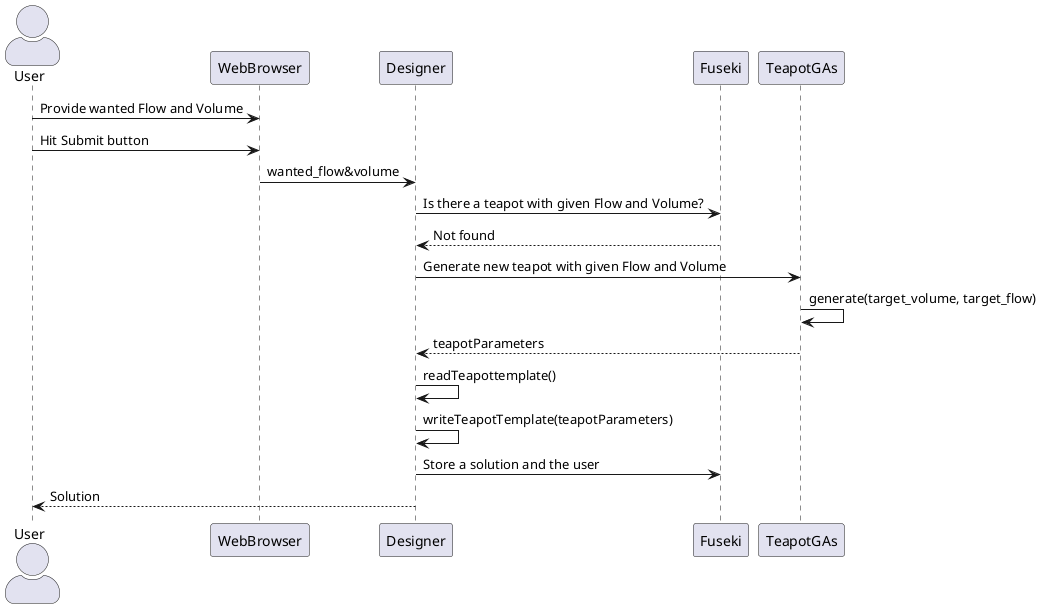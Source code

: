 @startuml ifNotExists

skinparam actorStyle awesome
actor User

User -> WebBrowser: Provide wanted Flow and Volume
User -> WebBrowser: Hit Submit button

WebBrowser -> Designer: wanted_flow&volume
Designer -> Fuseki : Is there a teapot with given Flow and Volume?
Fuseki --> Designer: Not found

Designer -> TeapotGAs: Generate new teapot with given Flow and Volume
TeapotGAs -> TeapotGAs: generate(target_volume, target_flow)
TeapotGAs --> Designer: teapotParameters

Designer -> Designer: readTeapottemplate()

Designer -> Designer: writeTeapotTemplate(teapotParameters)
Designer -> Fuseki: Store a solution and the user
Designer --> User : Solution

@enduml